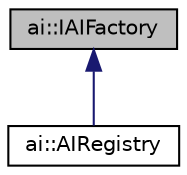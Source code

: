 digraph "ai::IAIFactory"
{
  edge [fontname="Helvetica",fontsize="10",labelfontname="Helvetica",labelfontsize="10"];
  node [fontname="Helvetica",fontsize="10",shape=record];
  Node1 [label="ai::IAIFactory",height=0.2,width=0.4,color="black", fillcolor="grey75", style="filled", fontcolor="black"];
  Node1 -> Node2 [dir="back",color="midnightblue",fontsize="10",style="solid",fontname="Helvetica"];
  Node2 [label="ai::AIRegistry",height=0.2,width=0.4,color="black", fillcolor="white", style="filled",URL="$classai_1_1AIRegistry.html",tooltip="The place to register your TreeNode and ICondition factories at. "];
}
